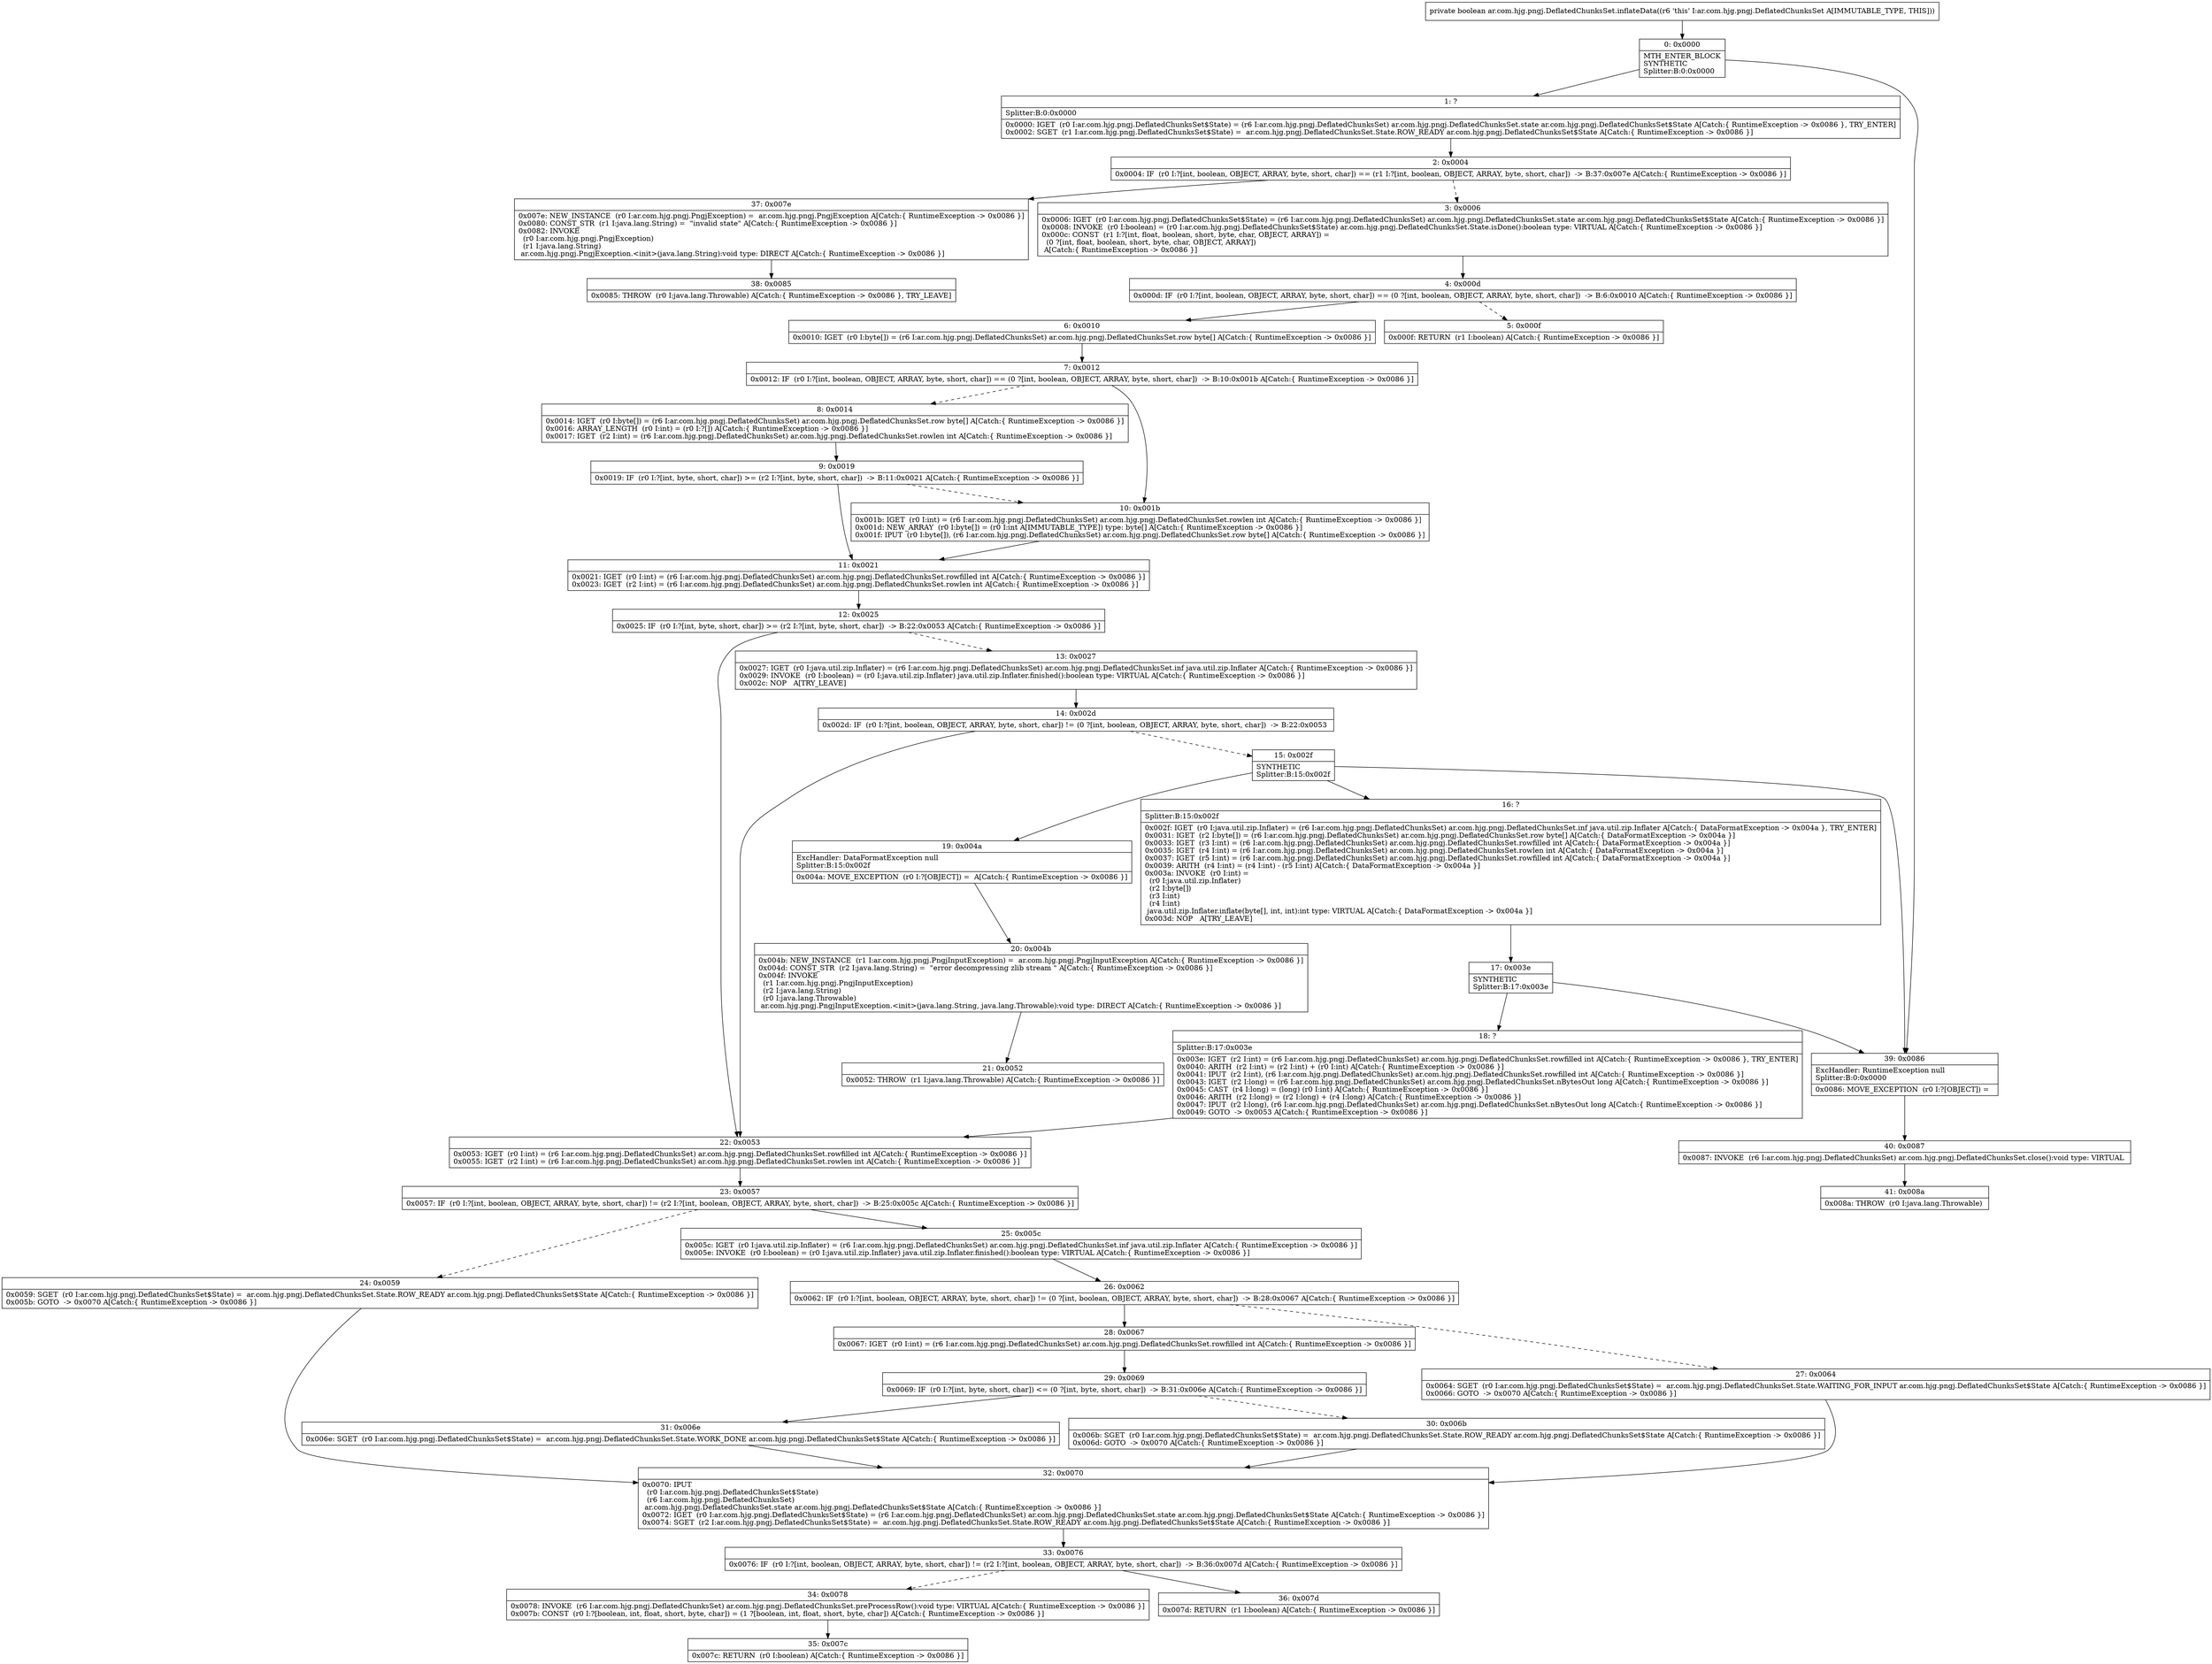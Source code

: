 digraph "CFG forar.com.hjg.pngj.DeflatedChunksSet.inflateData()Z" {
Node_0 [shape=record,label="{0\:\ 0x0000|MTH_ENTER_BLOCK\lSYNTHETIC\lSplitter:B:0:0x0000\l}"];
Node_1 [shape=record,label="{1\:\ ?|Splitter:B:0:0x0000\l|0x0000: IGET  (r0 I:ar.com.hjg.pngj.DeflatedChunksSet$State) = (r6 I:ar.com.hjg.pngj.DeflatedChunksSet) ar.com.hjg.pngj.DeflatedChunksSet.state ar.com.hjg.pngj.DeflatedChunksSet$State A[Catch:\{ RuntimeException \-\> 0x0086 \}, TRY_ENTER]\l0x0002: SGET  (r1 I:ar.com.hjg.pngj.DeflatedChunksSet$State) =  ar.com.hjg.pngj.DeflatedChunksSet.State.ROW_READY ar.com.hjg.pngj.DeflatedChunksSet$State A[Catch:\{ RuntimeException \-\> 0x0086 \}]\l}"];
Node_2 [shape=record,label="{2\:\ 0x0004|0x0004: IF  (r0 I:?[int, boolean, OBJECT, ARRAY, byte, short, char]) == (r1 I:?[int, boolean, OBJECT, ARRAY, byte, short, char])  \-\> B:37:0x007e A[Catch:\{ RuntimeException \-\> 0x0086 \}]\l}"];
Node_3 [shape=record,label="{3\:\ 0x0006|0x0006: IGET  (r0 I:ar.com.hjg.pngj.DeflatedChunksSet$State) = (r6 I:ar.com.hjg.pngj.DeflatedChunksSet) ar.com.hjg.pngj.DeflatedChunksSet.state ar.com.hjg.pngj.DeflatedChunksSet$State A[Catch:\{ RuntimeException \-\> 0x0086 \}]\l0x0008: INVOKE  (r0 I:boolean) = (r0 I:ar.com.hjg.pngj.DeflatedChunksSet$State) ar.com.hjg.pngj.DeflatedChunksSet.State.isDone():boolean type: VIRTUAL A[Catch:\{ RuntimeException \-\> 0x0086 \}]\l0x000c: CONST  (r1 I:?[int, float, boolean, short, byte, char, OBJECT, ARRAY]) = \l  (0 ?[int, float, boolean, short, byte, char, OBJECT, ARRAY])\l A[Catch:\{ RuntimeException \-\> 0x0086 \}]\l}"];
Node_4 [shape=record,label="{4\:\ 0x000d|0x000d: IF  (r0 I:?[int, boolean, OBJECT, ARRAY, byte, short, char]) == (0 ?[int, boolean, OBJECT, ARRAY, byte, short, char])  \-\> B:6:0x0010 A[Catch:\{ RuntimeException \-\> 0x0086 \}]\l}"];
Node_5 [shape=record,label="{5\:\ 0x000f|0x000f: RETURN  (r1 I:boolean) A[Catch:\{ RuntimeException \-\> 0x0086 \}]\l}"];
Node_6 [shape=record,label="{6\:\ 0x0010|0x0010: IGET  (r0 I:byte[]) = (r6 I:ar.com.hjg.pngj.DeflatedChunksSet) ar.com.hjg.pngj.DeflatedChunksSet.row byte[] A[Catch:\{ RuntimeException \-\> 0x0086 \}]\l}"];
Node_7 [shape=record,label="{7\:\ 0x0012|0x0012: IF  (r0 I:?[int, boolean, OBJECT, ARRAY, byte, short, char]) == (0 ?[int, boolean, OBJECT, ARRAY, byte, short, char])  \-\> B:10:0x001b A[Catch:\{ RuntimeException \-\> 0x0086 \}]\l}"];
Node_8 [shape=record,label="{8\:\ 0x0014|0x0014: IGET  (r0 I:byte[]) = (r6 I:ar.com.hjg.pngj.DeflatedChunksSet) ar.com.hjg.pngj.DeflatedChunksSet.row byte[] A[Catch:\{ RuntimeException \-\> 0x0086 \}]\l0x0016: ARRAY_LENGTH  (r0 I:int) = (r0 I:?[]) A[Catch:\{ RuntimeException \-\> 0x0086 \}]\l0x0017: IGET  (r2 I:int) = (r6 I:ar.com.hjg.pngj.DeflatedChunksSet) ar.com.hjg.pngj.DeflatedChunksSet.rowlen int A[Catch:\{ RuntimeException \-\> 0x0086 \}]\l}"];
Node_9 [shape=record,label="{9\:\ 0x0019|0x0019: IF  (r0 I:?[int, byte, short, char]) \>= (r2 I:?[int, byte, short, char])  \-\> B:11:0x0021 A[Catch:\{ RuntimeException \-\> 0x0086 \}]\l}"];
Node_10 [shape=record,label="{10\:\ 0x001b|0x001b: IGET  (r0 I:int) = (r6 I:ar.com.hjg.pngj.DeflatedChunksSet) ar.com.hjg.pngj.DeflatedChunksSet.rowlen int A[Catch:\{ RuntimeException \-\> 0x0086 \}]\l0x001d: NEW_ARRAY  (r0 I:byte[]) = (r0 I:int A[IMMUTABLE_TYPE]) type: byte[] A[Catch:\{ RuntimeException \-\> 0x0086 \}]\l0x001f: IPUT  (r0 I:byte[]), (r6 I:ar.com.hjg.pngj.DeflatedChunksSet) ar.com.hjg.pngj.DeflatedChunksSet.row byte[] A[Catch:\{ RuntimeException \-\> 0x0086 \}]\l}"];
Node_11 [shape=record,label="{11\:\ 0x0021|0x0021: IGET  (r0 I:int) = (r6 I:ar.com.hjg.pngj.DeflatedChunksSet) ar.com.hjg.pngj.DeflatedChunksSet.rowfilled int A[Catch:\{ RuntimeException \-\> 0x0086 \}]\l0x0023: IGET  (r2 I:int) = (r6 I:ar.com.hjg.pngj.DeflatedChunksSet) ar.com.hjg.pngj.DeflatedChunksSet.rowlen int A[Catch:\{ RuntimeException \-\> 0x0086 \}]\l}"];
Node_12 [shape=record,label="{12\:\ 0x0025|0x0025: IF  (r0 I:?[int, byte, short, char]) \>= (r2 I:?[int, byte, short, char])  \-\> B:22:0x0053 A[Catch:\{ RuntimeException \-\> 0x0086 \}]\l}"];
Node_13 [shape=record,label="{13\:\ 0x0027|0x0027: IGET  (r0 I:java.util.zip.Inflater) = (r6 I:ar.com.hjg.pngj.DeflatedChunksSet) ar.com.hjg.pngj.DeflatedChunksSet.inf java.util.zip.Inflater A[Catch:\{ RuntimeException \-\> 0x0086 \}]\l0x0029: INVOKE  (r0 I:boolean) = (r0 I:java.util.zip.Inflater) java.util.zip.Inflater.finished():boolean type: VIRTUAL A[Catch:\{ RuntimeException \-\> 0x0086 \}]\l0x002c: NOP   A[TRY_LEAVE]\l}"];
Node_14 [shape=record,label="{14\:\ 0x002d|0x002d: IF  (r0 I:?[int, boolean, OBJECT, ARRAY, byte, short, char]) != (0 ?[int, boolean, OBJECT, ARRAY, byte, short, char])  \-\> B:22:0x0053 \l}"];
Node_15 [shape=record,label="{15\:\ 0x002f|SYNTHETIC\lSplitter:B:15:0x002f\l}"];
Node_16 [shape=record,label="{16\:\ ?|Splitter:B:15:0x002f\l|0x002f: IGET  (r0 I:java.util.zip.Inflater) = (r6 I:ar.com.hjg.pngj.DeflatedChunksSet) ar.com.hjg.pngj.DeflatedChunksSet.inf java.util.zip.Inflater A[Catch:\{ DataFormatException \-\> 0x004a \}, TRY_ENTER]\l0x0031: IGET  (r2 I:byte[]) = (r6 I:ar.com.hjg.pngj.DeflatedChunksSet) ar.com.hjg.pngj.DeflatedChunksSet.row byte[] A[Catch:\{ DataFormatException \-\> 0x004a \}]\l0x0033: IGET  (r3 I:int) = (r6 I:ar.com.hjg.pngj.DeflatedChunksSet) ar.com.hjg.pngj.DeflatedChunksSet.rowfilled int A[Catch:\{ DataFormatException \-\> 0x004a \}]\l0x0035: IGET  (r4 I:int) = (r6 I:ar.com.hjg.pngj.DeflatedChunksSet) ar.com.hjg.pngj.DeflatedChunksSet.rowlen int A[Catch:\{ DataFormatException \-\> 0x004a \}]\l0x0037: IGET  (r5 I:int) = (r6 I:ar.com.hjg.pngj.DeflatedChunksSet) ar.com.hjg.pngj.DeflatedChunksSet.rowfilled int A[Catch:\{ DataFormatException \-\> 0x004a \}]\l0x0039: ARITH  (r4 I:int) = (r4 I:int) \- (r5 I:int) A[Catch:\{ DataFormatException \-\> 0x004a \}]\l0x003a: INVOKE  (r0 I:int) = \l  (r0 I:java.util.zip.Inflater)\l  (r2 I:byte[])\l  (r3 I:int)\l  (r4 I:int)\l java.util.zip.Inflater.inflate(byte[], int, int):int type: VIRTUAL A[Catch:\{ DataFormatException \-\> 0x004a \}]\l0x003d: NOP   A[TRY_LEAVE]\l}"];
Node_17 [shape=record,label="{17\:\ 0x003e|SYNTHETIC\lSplitter:B:17:0x003e\l}"];
Node_18 [shape=record,label="{18\:\ ?|Splitter:B:17:0x003e\l|0x003e: IGET  (r2 I:int) = (r6 I:ar.com.hjg.pngj.DeflatedChunksSet) ar.com.hjg.pngj.DeflatedChunksSet.rowfilled int A[Catch:\{ RuntimeException \-\> 0x0086 \}, TRY_ENTER]\l0x0040: ARITH  (r2 I:int) = (r2 I:int) + (r0 I:int) A[Catch:\{ RuntimeException \-\> 0x0086 \}]\l0x0041: IPUT  (r2 I:int), (r6 I:ar.com.hjg.pngj.DeflatedChunksSet) ar.com.hjg.pngj.DeflatedChunksSet.rowfilled int A[Catch:\{ RuntimeException \-\> 0x0086 \}]\l0x0043: IGET  (r2 I:long) = (r6 I:ar.com.hjg.pngj.DeflatedChunksSet) ar.com.hjg.pngj.DeflatedChunksSet.nBytesOut long A[Catch:\{ RuntimeException \-\> 0x0086 \}]\l0x0045: CAST  (r4 I:long) = (long) (r0 I:int) A[Catch:\{ RuntimeException \-\> 0x0086 \}]\l0x0046: ARITH  (r2 I:long) = (r2 I:long) + (r4 I:long) A[Catch:\{ RuntimeException \-\> 0x0086 \}]\l0x0047: IPUT  (r2 I:long), (r6 I:ar.com.hjg.pngj.DeflatedChunksSet) ar.com.hjg.pngj.DeflatedChunksSet.nBytesOut long A[Catch:\{ RuntimeException \-\> 0x0086 \}]\l0x0049: GOTO  \-\> 0x0053 A[Catch:\{ RuntimeException \-\> 0x0086 \}]\l}"];
Node_19 [shape=record,label="{19\:\ 0x004a|ExcHandler: DataFormatException null\lSplitter:B:15:0x002f\l|0x004a: MOVE_EXCEPTION  (r0 I:?[OBJECT]) =  A[Catch:\{ RuntimeException \-\> 0x0086 \}]\l}"];
Node_20 [shape=record,label="{20\:\ 0x004b|0x004b: NEW_INSTANCE  (r1 I:ar.com.hjg.pngj.PngjInputException) =  ar.com.hjg.pngj.PngjInputException A[Catch:\{ RuntimeException \-\> 0x0086 \}]\l0x004d: CONST_STR  (r2 I:java.lang.String) =  \"error decompressing zlib stream \" A[Catch:\{ RuntimeException \-\> 0x0086 \}]\l0x004f: INVOKE  \l  (r1 I:ar.com.hjg.pngj.PngjInputException)\l  (r2 I:java.lang.String)\l  (r0 I:java.lang.Throwable)\l ar.com.hjg.pngj.PngjInputException.\<init\>(java.lang.String, java.lang.Throwable):void type: DIRECT A[Catch:\{ RuntimeException \-\> 0x0086 \}]\l}"];
Node_21 [shape=record,label="{21\:\ 0x0052|0x0052: THROW  (r1 I:java.lang.Throwable) A[Catch:\{ RuntimeException \-\> 0x0086 \}]\l}"];
Node_22 [shape=record,label="{22\:\ 0x0053|0x0053: IGET  (r0 I:int) = (r6 I:ar.com.hjg.pngj.DeflatedChunksSet) ar.com.hjg.pngj.DeflatedChunksSet.rowfilled int A[Catch:\{ RuntimeException \-\> 0x0086 \}]\l0x0055: IGET  (r2 I:int) = (r6 I:ar.com.hjg.pngj.DeflatedChunksSet) ar.com.hjg.pngj.DeflatedChunksSet.rowlen int A[Catch:\{ RuntimeException \-\> 0x0086 \}]\l}"];
Node_23 [shape=record,label="{23\:\ 0x0057|0x0057: IF  (r0 I:?[int, boolean, OBJECT, ARRAY, byte, short, char]) != (r2 I:?[int, boolean, OBJECT, ARRAY, byte, short, char])  \-\> B:25:0x005c A[Catch:\{ RuntimeException \-\> 0x0086 \}]\l}"];
Node_24 [shape=record,label="{24\:\ 0x0059|0x0059: SGET  (r0 I:ar.com.hjg.pngj.DeflatedChunksSet$State) =  ar.com.hjg.pngj.DeflatedChunksSet.State.ROW_READY ar.com.hjg.pngj.DeflatedChunksSet$State A[Catch:\{ RuntimeException \-\> 0x0086 \}]\l0x005b: GOTO  \-\> 0x0070 A[Catch:\{ RuntimeException \-\> 0x0086 \}]\l}"];
Node_25 [shape=record,label="{25\:\ 0x005c|0x005c: IGET  (r0 I:java.util.zip.Inflater) = (r6 I:ar.com.hjg.pngj.DeflatedChunksSet) ar.com.hjg.pngj.DeflatedChunksSet.inf java.util.zip.Inflater A[Catch:\{ RuntimeException \-\> 0x0086 \}]\l0x005e: INVOKE  (r0 I:boolean) = (r0 I:java.util.zip.Inflater) java.util.zip.Inflater.finished():boolean type: VIRTUAL A[Catch:\{ RuntimeException \-\> 0x0086 \}]\l}"];
Node_26 [shape=record,label="{26\:\ 0x0062|0x0062: IF  (r0 I:?[int, boolean, OBJECT, ARRAY, byte, short, char]) != (0 ?[int, boolean, OBJECT, ARRAY, byte, short, char])  \-\> B:28:0x0067 A[Catch:\{ RuntimeException \-\> 0x0086 \}]\l}"];
Node_27 [shape=record,label="{27\:\ 0x0064|0x0064: SGET  (r0 I:ar.com.hjg.pngj.DeflatedChunksSet$State) =  ar.com.hjg.pngj.DeflatedChunksSet.State.WAITING_FOR_INPUT ar.com.hjg.pngj.DeflatedChunksSet$State A[Catch:\{ RuntimeException \-\> 0x0086 \}]\l0x0066: GOTO  \-\> 0x0070 A[Catch:\{ RuntimeException \-\> 0x0086 \}]\l}"];
Node_28 [shape=record,label="{28\:\ 0x0067|0x0067: IGET  (r0 I:int) = (r6 I:ar.com.hjg.pngj.DeflatedChunksSet) ar.com.hjg.pngj.DeflatedChunksSet.rowfilled int A[Catch:\{ RuntimeException \-\> 0x0086 \}]\l}"];
Node_29 [shape=record,label="{29\:\ 0x0069|0x0069: IF  (r0 I:?[int, byte, short, char]) \<= (0 ?[int, byte, short, char])  \-\> B:31:0x006e A[Catch:\{ RuntimeException \-\> 0x0086 \}]\l}"];
Node_30 [shape=record,label="{30\:\ 0x006b|0x006b: SGET  (r0 I:ar.com.hjg.pngj.DeflatedChunksSet$State) =  ar.com.hjg.pngj.DeflatedChunksSet.State.ROW_READY ar.com.hjg.pngj.DeflatedChunksSet$State A[Catch:\{ RuntimeException \-\> 0x0086 \}]\l0x006d: GOTO  \-\> 0x0070 A[Catch:\{ RuntimeException \-\> 0x0086 \}]\l}"];
Node_31 [shape=record,label="{31\:\ 0x006e|0x006e: SGET  (r0 I:ar.com.hjg.pngj.DeflatedChunksSet$State) =  ar.com.hjg.pngj.DeflatedChunksSet.State.WORK_DONE ar.com.hjg.pngj.DeflatedChunksSet$State A[Catch:\{ RuntimeException \-\> 0x0086 \}]\l}"];
Node_32 [shape=record,label="{32\:\ 0x0070|0x0070: IPUT  \l  (r0 I:ar.com.hjg.pngj.DeflatedChunksSet$State)\l  (r6 I:ar.com.hjg.pngj.DeflatedChunksSet)\l ar.com.hjg.pngj.DeflatedChunksSet.state ar.com.hjg.pngj.DeflatedChunksSet$State A[Catch:\{ RuntimeException \-\> 0x0086 \}]\l0x0072: IGET  (r0 I:ar.com.hjg.pngj.DeflatedChunksSet$State) = (r6 I:ar.com.hjg.pngj.DeflatedChunksSet) ar.com.hjg.pngj.DeflatedChunksSet.state ar.com.hjg.pngj.DeflatedChunksSet$State A[Catch:\{ RuntimeException \-\> 0x0086 \}]\l0x0074: SGET  (r2 I:ar.com.hjg.pngj.DeflatedChunksSet$State) =  ar.com.hjg.pngj.DeflatedChunksSet.State.ROW_READY ar.com.hjg.pngj.DeflatedChunksSet$State A[Catch:\{ RuntimeException \-\> 0x0086 \}]\l}"];
Node_33 [shape=record,label="{33\:\ 0x0076|0x0076: IF  (r0 I:?[int, boolean, OBJECT, ARRAY, byte, short, char]) != (r2 I:?[int, boolean, OBJECT, ARRAY, byte, short, char])  \-\> B:36:0x007d A[Catch:\{ RuntimeException \-\> 0x0086 \}]\l}"];
Node_34 [shape=record,label="{34\:\ 0x0078|0x0078: INVOKE  (r6 I:ar.com.hjg.pngj.DeflatedChunksSet) ar.com.hjg.pngj.DeflatedChunksSet.preProcessRow():void type: VIRTUAL A[Catch:\{ RuntimeException \-\> 0x0086 \}]\l0x007b: CONST  (r0 I:?[boolean, int, float, short, byte, char]) = (1 ?[boolean, int, float, short, byte, char]) A[Catch:\{ RuntimeException \-\> 0x0086 \}]\l}"];
Node_35 [shape=record,label="{35\:\ 0x007c|0x007c: RETURN  (r0 I:boolean) A[Catch:\{ RuntimeException \-\> 0x0086 \}]\l}"];
Node_36 [shape=record,label="{36\:\ 0x007d|0x007d: RETURN  (r1 I:boolean) A[Catch:\{ RuntimeException \-\> 0x0086 \}]\l}"];
Node_37 [shape=record,label="{37\:\ 0x007e|0x007e: NEW_INSTANCE  (r0 I:ar.com.hjg.pngj.PngjException) =  ar.com.hjg.pngj.PngjException A[Catch:\{ RuntimeException \-\> 0x0086 \}]\l0x0080: CONST_STR  (r1 I:java.lang.String) =  \"invalid state\" A[Catch:\{ RuntimeException \-\> 0x0086 \}]\l0x0082: INVOKE  \l  (r0 I:ar.com.hjg.pngj.PngjException)\l  (r1 I:java.lang.String)\l ar.com.hjg.pngj.PngjException.\<init\>(java.lang.String):void type: DIRECT A[Catch:\{ RuntimeException \-\> 0x0086 \}]\l}"];
Node_38 [shape=record,label="{38\:\ 0x0085|0x0085: THROW  (r0 I:java.lang.Throwable) A[Catch:\{ RuntimeException \-\> 0x0086 \}, TRY_LEAVE]\l}"];
Node_39 [shape=record,label="{39\:\ 0x0086|ExcHandler: RuntimeException null\lSplitter:B:0:0x0000\l|0x0086: MOVE_EXCEPTION  (r0 I:?[OBJECT]) =  \l}"];
Node_40 [shape=record,label="{40\:\ 0x0087|0x0087: INVOKE  (r6 I:ar.com.hjg.pngj.DeflatedChunksSet) ar.com.hjg.pngj.DeflatedChunksSet.close():void type: VIRTUAL \l}"];
Node_41 [shape=record,label="{41\:\ 0x008a|0x008a: THROW  (r0 I:java.lang.Throwable) \l}"];
MethodNode[shape=record,label="{private boolean ar.com.hjg.pngj.DeflatedChunksSet.inflateData((r6 'this' I:ar.com.hjg.pngj.DeflatedChunksSet A[IMMUTABLE_TYPE, THIS])) }"];
MethodNode -> Node_0;
Node_0 -> Node_1;
Node_0 -> Node_39;
Node_1 -> Node_2;
Node_2 -> Node_3[style=dashed];
Node_2 -> Node_37;
Node_3 -> Node_4;
Node_4 -> Node_5[style=dashed];
Node_4 -> Node_6;
Node_6 -> Node_7;
Node_7 -> Node_8[style=dashed];
Node_7 -> Node_10;
Node_8 -> Node_9;
Node_9 -> Node_10[style=dashed];
Node_9 -> Node_11;
Node_10 -> Node_11;
Node_11 -> Node_12;
Node_12 -> Node_13[style=dashed];
Node_12 -> Node_22;
Node_13 -> Node_14;
Node_14 -> Node_15[style=dashed];
Node_14 -> Node_22;
Node_15 -> Node_16;
Node_15 -> Node_19;
Node_15 -> Node_39;
Node_16 -> Node_17;
Node_17 -> Node_18;
Node_17 -> Node_39;
Node_18 -> Node_22;
Node_19 -> Node_20;
Node_20 -> Node_21;
Node_22 -> Node_23;
Node_23 -> Node_24[style=dashed];
Node_23 -> Node_25;
Node_24 -> Node_32;
Node_25 -> Node_26;
Node_26 -> Node_27[style=dashed];
Node_26 -> Node_28;
Node_27 -> Node_32;
Node_28 -> Node_29;
Node_29 -> Node_30[style=dashed];
Node_29 -> Node_31;
Node_30 -> Node_32;
Node_31 -> Node_32;
Node_32 -> Node_33;
Node_33 -> Node_34[style=dashed];
Node_33 -> Node_36;
Node_34 -> Node_35;
Node_37 -> Node_38;
Node_39 -> Node_40;
Node_40 -> Node_41;
}

